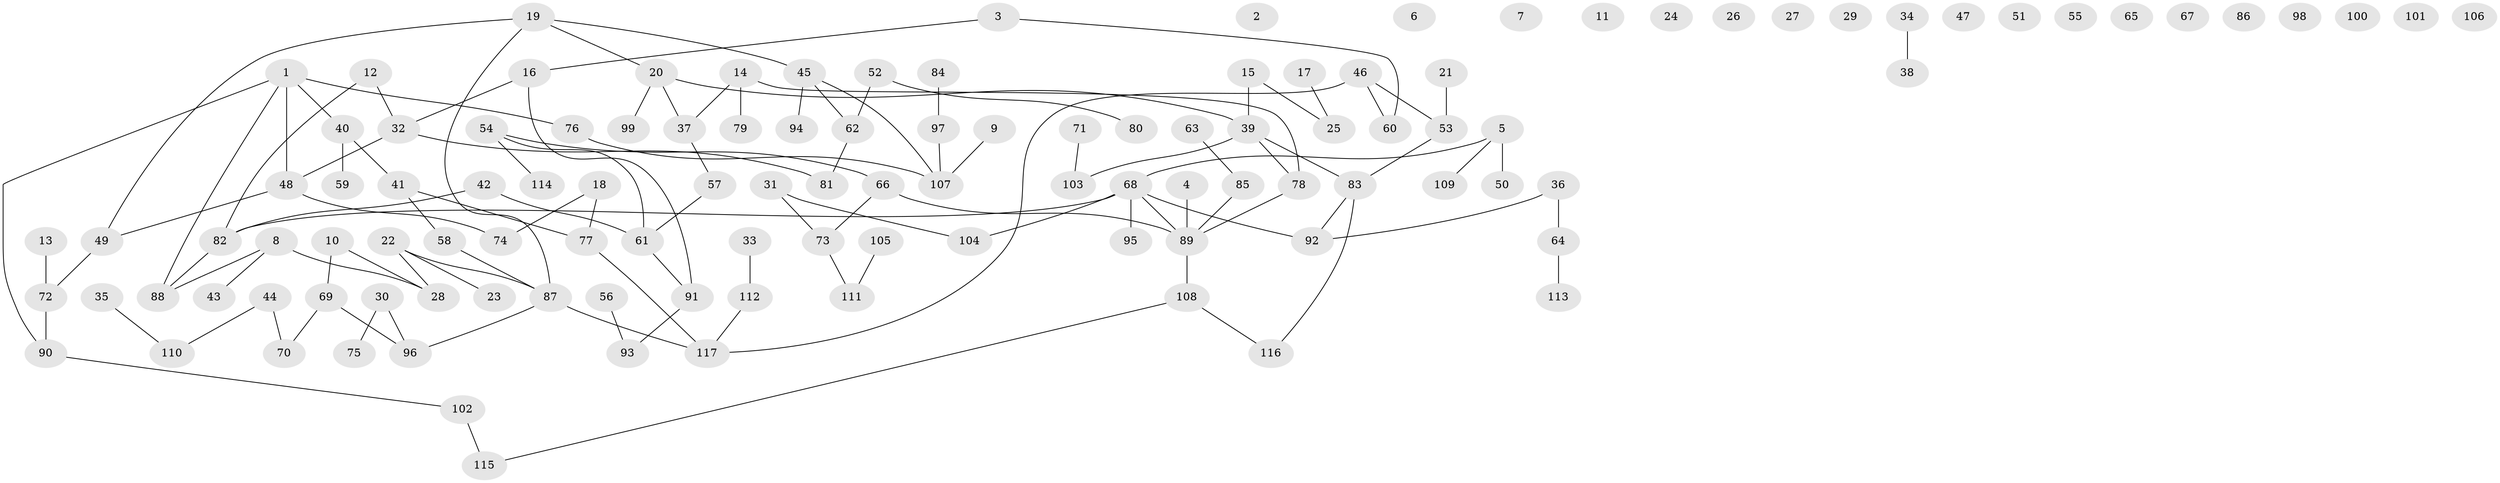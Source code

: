 // Generated by graph-tools (version 1.1) at 2025/13/03/09/25 04:13:11]
// undirected, 117 vertices, 117 edges
graph export_dot {
graph [start="1"]
  node [color=gray90,style=filled];
  1;
  2;
  3;
  4;
  5;
  6;
  7;
  8;
  9;
  10;
  11;
  12;
  13;
  14;
  15;
  16;
  17;
  18;
  19;
  20;
  21;
  22;
  23;
  24;
  25;
  26;
  27;
  28;
  29;
  30;
  31;
  32;
  33;
  34;
  35;
  36;
  37;
  38;
  39;
  40;
  41;
  42;
  43;
  44;
  45;
  46;
  47;
  48;
  49;
  50;
  51;
  52;
  53;
  54;
  55;
  56;
  57;
  58;
  59;
  60;
  61;
  62;
  63;
  64;
  65;
  66;
  67;
  68;
  69;
  70;
  71;
  72;
  73;
  74;
  75;
  76;
  77;
  78;
  79;
  80;
  81;
  82;
  83;
  84;
  85;
  86;
  87;
  88;
  89;
  90;
  91;
  92;
  93;
  94;
  95;
  96;
  97;
  98;
  99;
  100;
  101;
  102;
  103;
  104;
  105;
  106;
  107;
  108;
  109;
  110;
  111;
  112;
  113;
  114;
  115;
  116;
  117;
  1 -- 40;
  1 -- 48;
  1 -- 76;
  1 -- 88;
  1 -- 90;
  3 -- 16;
  3 -- 60;
  4 -- 89;
  5 -- 50;
  5 -- 68;
  5 -- 109;
  8 -- 28;
  8 -- 43;
  8 -- 88;
  9 -- 107;
  10 -- 28;
  10 -- 69;
  12 -- 32;
  12 -- 82;
  13 -- 72;
  14 -- 37;
  14 -- 78;
  14 -- 79;
  15 -- 25;
  15 -- 39;
  16 -- 32;
  16 -- 91;
  17 -- 25;
  18 -- 74;
  18 -- 77;
  19 -- 20;
  19 -- 45;
  19 -- 49;
  19 -- 87;
  20 -- 37;
  20 -- 39;
  20 -- 99;
  21 -- 53;
  22 -- 23;
  22 -- 28;
  22 -- 87;
  30 -- 75;
  30 -- 96;
  31 -- 73;
  31 -- 104;
  32 -- 48;
  32 -- 81;
  33 -- 112;
  34 -- 38;
  35 -- 110;
  36 -- 64;
  36 -- 92;
  37 -- 57;
  39 -- 78;
  39 -- 83;
  39 -- 103;
  40 -- 41;
  40 -- 59;
  41 -- 58;
  41 -- 77;
  42 -- 61;
  42 -- 82;
  44 -- 70;
  44 -- 110;
  45 -- 62;
  45 -- 94;
  45 -- 107;
  46 -- 53;
  46 -- 60;
  46 -- 117;
  48 -- 49;
  48 -- 74;
  49 -- 72;
  52 -- 62;
  52 -- 80;
  53 -- 83;
  54 -- 61;
  54 -- 66;
  54 -- 114;
  56 -- 93;
  57 -- 61;
  58 -- 87;
  61 -- 91;
  62 -- 81;
  63 -- 85;
  64 -- 113;
  66 -- 73;
  66 -- 89;
  68 -- 82;
  68 -- 89;
  68 -- 92;
  68 -- 95;
  68 -- 104;
  69 -- 70;
  69 -- 96;
  71 -- 103;
  72 -- 90;
  73 -- 111;
  76 -- 107;
  77 -- 117;
  78 -- 89;
  82 -- 88;
  83 -- 92;
  83 -- 116;
  84 -- 97;
  85 -- 89;
  87 -- 96;
  87 -- 117;
  89 -- 108;
  90 -- 102;
  91 -- 93;
  97 -- 107;
  102 -- 115;
  105 -- 111;
  108 -- 115;
  108 -- 116;
  112 -- 117;
}
